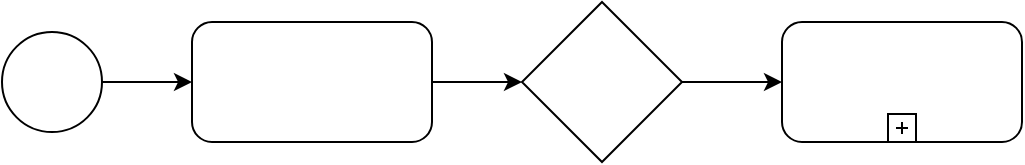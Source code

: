 <mxfile version="20.8.10" type="github">
  <diagram name="Page-1" id="FjyuewxfBXFtQjOMRnEo">
    <mxGraphModel dx="992" dy="763" grid="1" gridSize="10" guides="1" tooltips="1" connect="1" arrows="1" fold="1" page="1" pageScale="1" pageWidth="900" pageHeight="1600" math="0" shadow="0">
      <root>
        <mxCell id="0" />
        <mxCell id="1" parent="0" />
        <mxCell id="xs6gUZPucbo-H8jLQUgb-4" value="" style="edgeStyle=orthogonalEdgeStyle;rounded=0;orthogonalLoop=1;jettySize=auto;html=1;" edge="1" parent="1" source="xs6gUZPucbo-H8jLQUgb-1" target="xs6gUZPucbo-H8jLQUgb-3">
          <mxGeometry relative="1" as="geometry" />
        </mxCell>
        <mxCell id="xs6gUZPucbo-H8jLQUgb-1" value="" style="points=[[0.145,0.145,0],[0.5,0,0],[0.855,0.145,0],[1,0.5,0],[0.855,0.855,0],[0.5,1,0],[0.145,0.855,0],[0,0.5,0]];shape=mxgraph.bpmn.event;html=1;verticalLabelPosition=bottom;labelBackgroundColor=#ffffff;verticalAlign=top;align=center;perimeter=ellipsePerimeter;outlineConnect=0;aspect=fixed;outline=standard;symbol=general;" vertex="1" parent="1">
          <mxGeometry x="60" y="80" width="50" height="50" as="geometry" />
        </mxCell>
        <mxCell id="xs6gUZPucbo-H8jLQUgb-7" value="" style="edgeStyle=orthogonalEdgeStyle;rounded=0;orthogonalLoop=1;jettySize=auto;html=1;" edge="1" parent="1" source="xs6gUZPucbo-H8jLQUgb-3" target="xs6gUZPucbo-H8jLQUgb-6">
          <mxGeometry relative="1" as="geometry" />
        </mxCell>
        <mxCell id="xs6gUZPucbo-H8jLQUgb-3" value="" style="points=[[0.25,0,0],[0.5,0,0],[0.75,0,0],[1,0.25,0],[1,0.5,0],[1,0.75,0],[0.75,1,0],[0.5,1,0],[0.25,1,0],[0,0.75,0],[0,0.5,0],[0,0.25,0]];shape=mxgraph.bpmn.task;whiteSpace=wrap;rectStyle=rounded;size=10;html=1;taskMarker=abstract;fontFamily=Helvetica;fontSize=12;fontColor=default;align=center;strokeColor=default;fillColor=default;" vertex="1" parent="1">
          <mxGeometry x="155" y="75" width="120" height="60" as="geometry" />
        </mxCell>
        <mxCell id="xs6gUZPucbo-H8jLQUgb-10" style="edgeStyle=orthogonalEdgeStyle;rounded=0;orthogonalLoop=1;jettySize=auto;html=1;" edge="1" parent="1" source="xs6gUZPucbo-H8jLQUgb-6" target="xs6gUZPucbo-H8jLQUgb-8">
          <mxGeometry relative="1" as="geometry" />
        </mxCell>
        <mxCell id="xs6gUZPucbo-H8jLQUgb-6" value="" style="points=[[0.25,0.25,0],[0.5,0,0],[0.75,0.25,0],[1,0.5,0],[0.75,0.75,0],[0.5,1,0],[0.25,0.75,0],[0,0.5,0]];shape=mxgraph.bpmn.gateway2;html=1;verticalLabelPosition=bottom;labelBackgroundColor=#ffffff;verticalAlign=top;align=center;perimeter=rhombusPerimeter;outlineConnect=0;outline=none;symbol=none;fontFamily=Helvetica;fontSize=12;fontColor=default;strokeColor=default;fillColor=default;" vertex="1" parent="1">
          <mxGeometry x="320" y="65" width="80" height="80" as="geometry" />
        </mxCell>
        <mxCell id="xs6gUZPucbo-H8jLQUgb-8" value="" style="points=[[0.25,0,0],[0.5,0,0],[0.75,0,0],[1,0.25,0],[1,0.5,0],[1,0.75,0],[0.75,1,0],[0.5,1,0],[0.25,1,0],[0,0.75,0],[0,0.5,0],[0,0.25,0]];shape=mxgraph.bpmn.task;whiteSpace=wrap;rectStyle=rounded;size=10;html=1;taskMarker=abstract;isLoopSub=1;fontFamily=Helvetica;fontSize=12;fontColor=default;align=center;strokeColor=default;fillColor=default;" vertex="1" parent="1">
          <mxGeometry x="450" y="75" width="120" height="60" as="geometry" />
        </mxCell>
      </root>
    </mxGraphModel>
  </diagram>
</mxfile>
